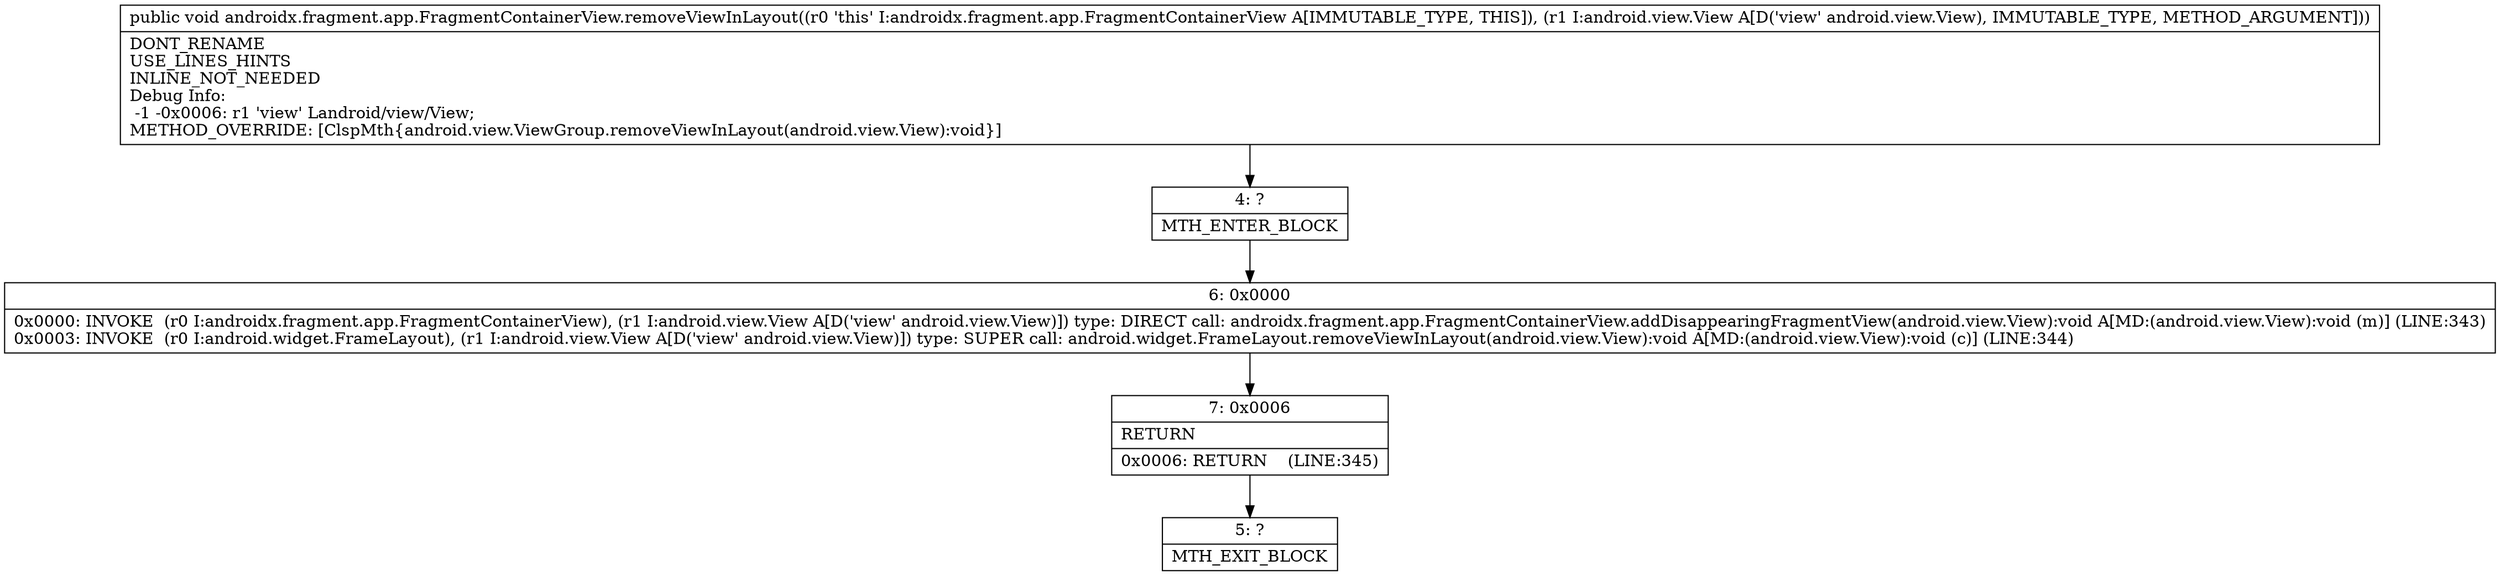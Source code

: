 digraph "CFG forandroidx.fragment.app.FragmentContainerView.removeViewInLayout(Landroid\/view\/View;)V" {
Node_4 [shape=record,label="{4\:\ ?|MTH_ENTER_BLOCK\l}"];
Node_6 [shape=record,label="{6\:\ 0x0000|0x0000: INVOKE  (r0 I:androidx.fragment.app.FragmentContainerView), (r1 I:android.view.View A[D('view' android.view.View)]) type: DIRECT call: androidx.fragment.app.FragmentContainerView.addDisappearingFragmentView(android.view.View):void A[MD:(android.view.View):void (m)] (LINE:343)\l0x0003: INVOKE  (r0 I:android.widget.FrameLayout), (r1 I:android.view.View A[D('view' android.view.View)]) type: SUPER call: android.widget.FrameLayout.removeViewInLayout(android.view.View):void A[MD:(android.view.View):void (c)] (LINE:344)\l}"];
Node_7 [shape=record,label="{7\:\ 0x0006|RETURN\l|0x0006: RETURN    (LINE:345)\l}"];
Node_5 [shape=record,label="{5\:\ ?|MTH_EXIT_BLOCK\l}"];
MethodNode[shape=record,label="{public void androidx.fragment.app.FragmentContainerView.removeViewInLayout((r0 'this' I:androidx.fragment.app.FragmentContainerView A[IMMUTABLE_TYPE, THIS]), (r1 I:android.view.View A[D('view' android.view.View), IMMUTABLE_TYPE, METHOD_ARGUMENT]))  | DONT_RENAME\lUSE_LINES_HINTS\lINLINE_NOT_NEEDED\lDebug Info:\l  \-1 \-0x0006: r1 'view' Landroid\/view\/View;\lMETHOD_OVERRIDE: [ClspMth\{android.view.ViewGroup.removeViewInLayout(android.view.View):void\}]\l}"];
MethodNode -> Node_4;Node_4 -> Node_6;
Node_6 -> Node_7;
Node_7 -> Node_5;
}

